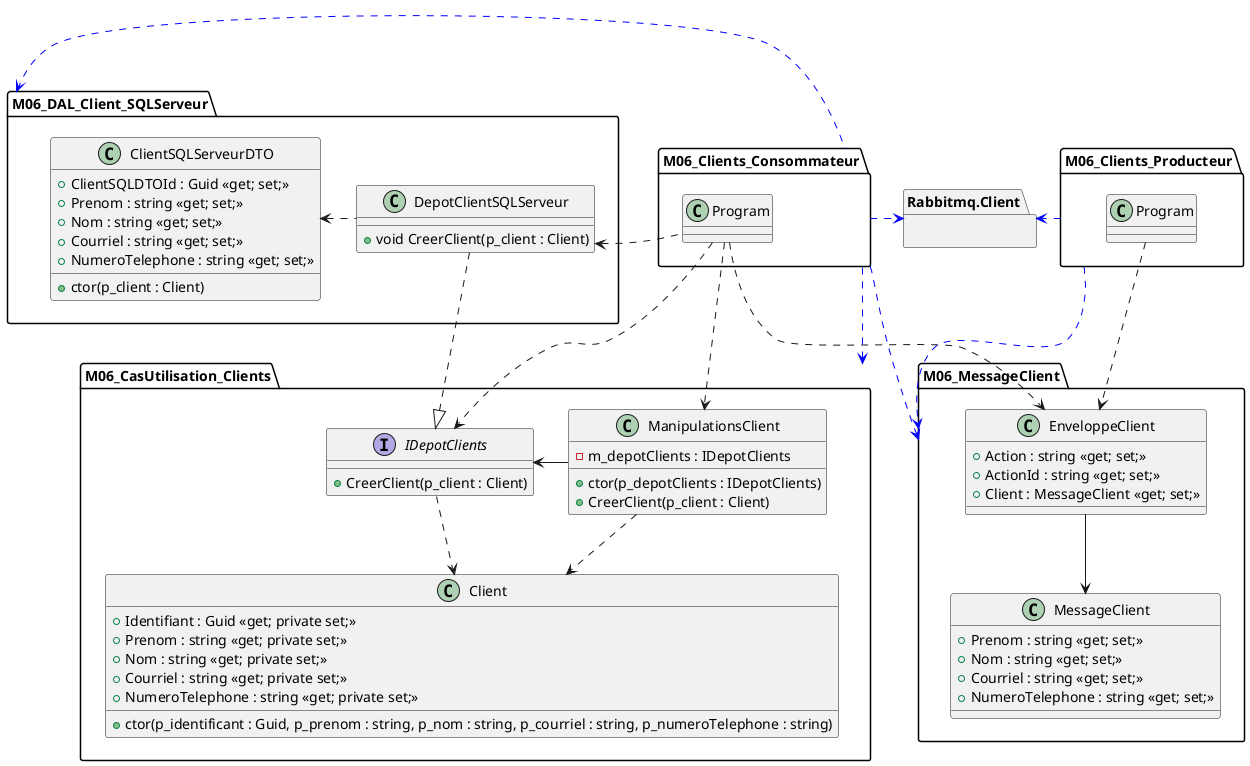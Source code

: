 @startuml clients_classes
set namespaceSeparator ::

package M06_CasUtilisation_Clients {
    class ManipulationsClient {
        - m_depotClients : IDepotClients
        + ctor(p_depotClients : IDepotClients)
        + CreerClient(p_client : Client)
    }

    interface IDepotClients {
        + CreerClient(p_client : Client)
    }

    class Client {
        + Identifiant : Guid <<get; private set;>>
        + Prenom : string <<get; private set;>>
        + Nom : string <<get; private set;>>
        + Courriel : string <<get; private set;>>
        + NumeroTelephone : string <<get; private set;>>
        + ctor(p_identificant : Guid, p_prenom : string, p_nom : string, p_courriel : string, p_numeroTelephone : string)
    }

    ManipulationsClient -> IDepotClients
    ManipulationsClient ..> Client
    IDepotClients ..> Client
}

package M06_DAL_Client_SQLServeur {
    class DepotClientSQLServeur {
        + void CreerClient(p_client : Client)
    }

    class ClientSQLServeurDTO {
        + ClientSQLDTOId : Guid <<get; set;>>
        + Prenom : string <<get; set;>>
        + Nom : string <<get; set;>>
        + Courriel : string <<get; set;>>
        + NumeroTelephone : string <<get; set;>>
        + ctor(p_client : Client)
    }

    DepotClientSQLServeur ..|> M06_CasUtilisation_Clients::IDepotClients
    DepotClientSQLServeur .l> ClientSQLServeurDTO
}

together {
    package M06_MessageClient {
        class MessageClient {
            + Prenom : string <<get; set;>>
            + Nom : string <<get; set;>>
            + Courriel : string <<get; set;>>
            + NumeroTelephone : string <<get; set;>>
        }

        class EnveloppeClient {
            + Action : string <<get; set;>>
            + ActionId : string <<get; set;>>
            + Client : MessageClient <<get; set;>>
        }

        EnveloppeClient --> MessageClient
    }

    package M06_Clients_Producteur {
        class Program

        Program ..> M06_MessageClient::EnveloppeClient
    }

    package Rabbitmq.Client {}
}

package M06_Clients_Consommateur {
    class Program

    Program ..> M06_MessageClient::EnveloppeClient
    Program ..> M06_CasUtilisation_Clients::ManipulationsClient
    Program ..> M06_CasUtilisation_Clients::IDepotClients
    Program .l> M06_DAL_Client_SQLServeur::DepotClientSQLServeur
}

M06_Clients_Producteur .[#blue]> Rabbitmq.Client
M06_Clients_Producteur .[#blue].> M06_MessageClient

M06_Clients_Consommateur .[#blue]> Rabbitmq.Client
M06_Clients_Consommateur .[#blue].> M06_CasUtilisation_Clients
M06_Clients_Consommateur .[#blue].> M06_MessageClient
M06_Clients_Consommateur .[#blue]l> M06_DAL_Client_SQLServeur

@enduml
